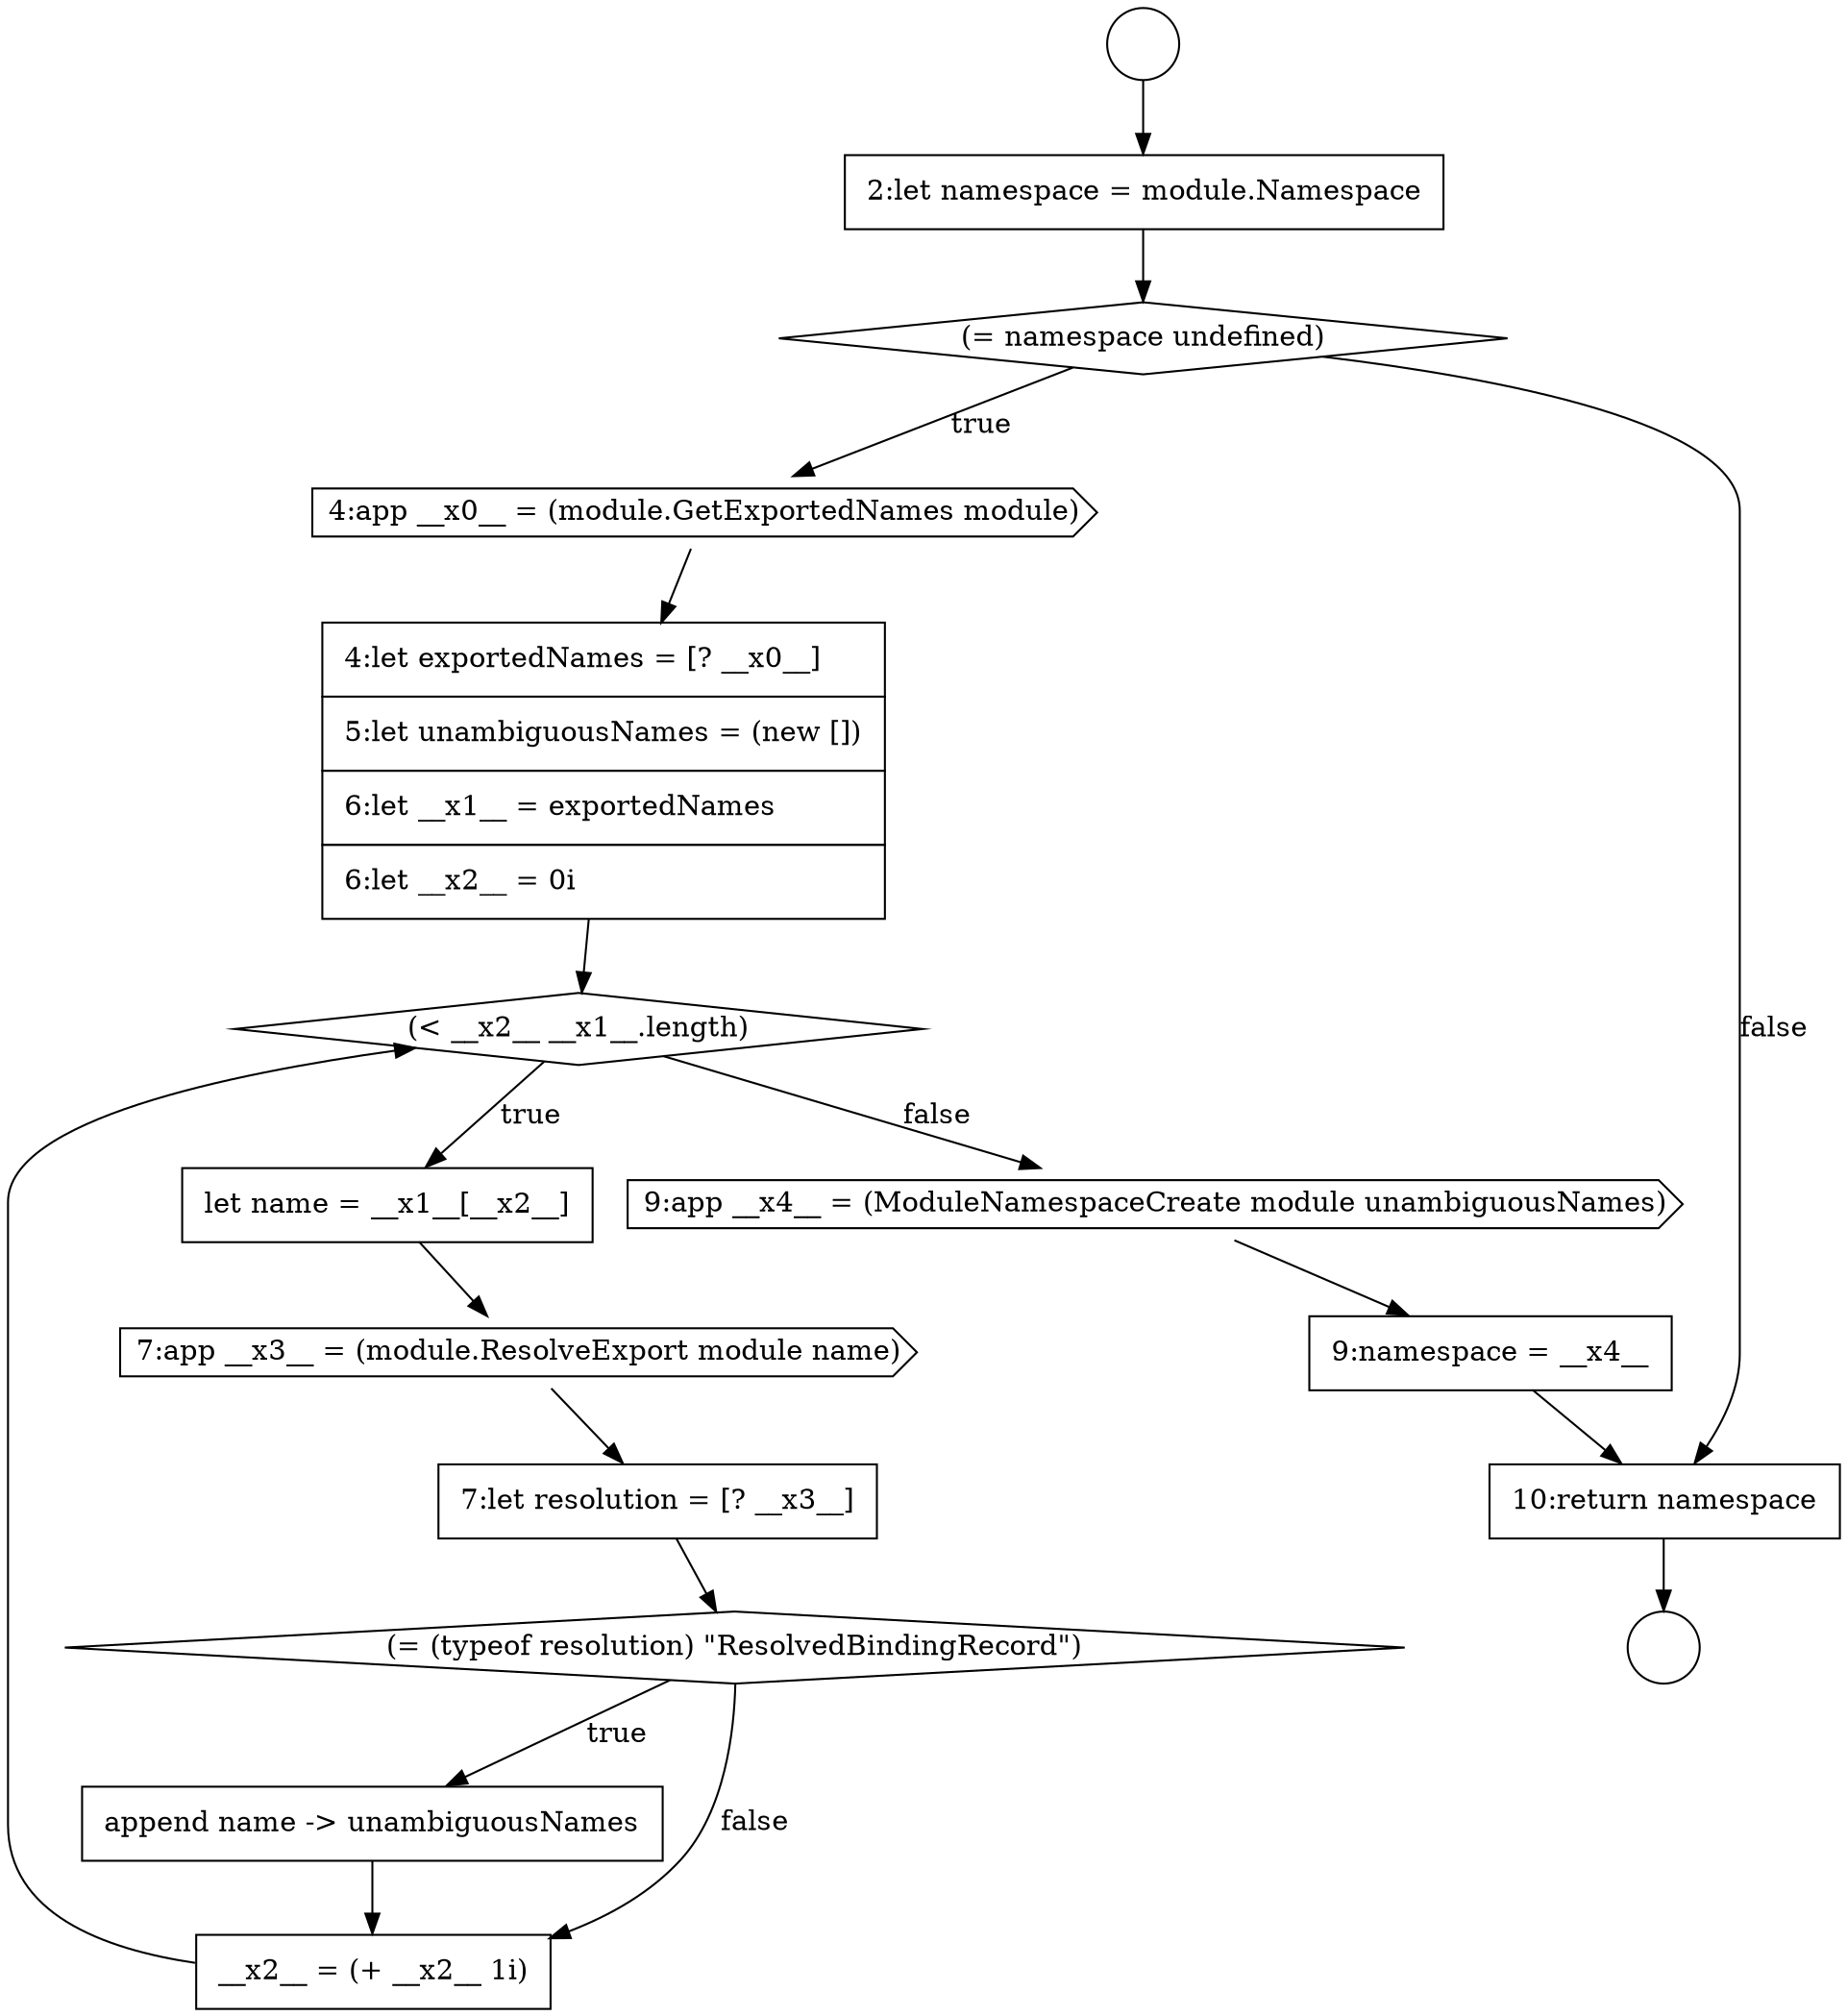 digraph {
  node11542 [shape=none, margin=0, label=<<font color="black">
    <table border="0" cellborder="1" cellspacing="0" cellpadding="10">
      <tr><td align="left">9:namespace = __x4__</td></tr>
    </table>
  </font>> color="black" fillcolor="white" style=filled]
  node11528 [shape=circle label=" " color="black" fillcolor="white" style=filled]
  node11532 [shape=cds, label=<<font color="black">4:app __x0__ = (module.GetExportedNames module)</font>> color="black" fillcolor="white" style=filled]
  node11536 [shape=cds, label=<<font color="black">7:app __x3__ = (module.ResolveExport module name)</font>> color="black" fillcolor="white" style=filled]
  node11539 [shape=none, margin=0, label=<<font color="black">
    <table border="0" cellborder="1" cellspacing="0" cellpadding="10">
      <tr><td align="left">append name -&gt; unambiguousNames</td></tr>
    </table>
  </font>> color="black" fillcolor="white" style=filled]
  node11531 [shape=diamond, label=<<font color="black">(= namespace undefined)</font>> color="black" fillcolor="white" style=filled]
  node11535 [shape=none, margin=0, label=<<font color="black">
    <table border="0" cellborder="1" cellspacing="0" cellpadding="10">
      <tr><td align="left">let name = __x1__[__x2__]</td></tr>
    </table>
  </font>> color="black" fillcolor="white" style=filled]
  node11540 [shape=none, margin=0, label=<<font color="black">
    <table border="0" cellborder="1" cellspacing="0" cellpadding="10">
      <tr><td align="left">__x2__ = (+ __x2__ 1i)</td></tr>
    </table>
  </font>> color="black" fillcolor="white" style=filled]
  node11543 [shape=none, margin=0, label=<<font color="black">
    <table border="0" cellborder="1" cellspacing="0" cellpadding="10">
      <tr><td align="left">10:return namespace</td></tr>
    </table>
  </font>> color="black" fillcolor="white" style=filled]
  node11537 [shape=none, margin=0, label=<<font color="black">
    <table border="0" cellborder="1" cellspacing="0" cellpadding="10">
      <tr><td align="left">7:let resolution = [? __x3__]</td></tr>
    </table>
  </font>> color="black" fillcolor="white" style=filled]
  node11538 [shape=diamond, label=<<font color="black">(= (typeof resolution) &quot;ResolvedBindingRecord&quot;)</font>> color="black" fillcolor="white" style=filled]
  node11533 [shape=none, margin=0, label=<<font color="black">
    <table border="0" cellborder="1" cellspacing="0" cellpadding="10">
      <tr><td align="left">4:let exportedNames = [? __x0__]</td></tr>
      <tr><td align="left">5:let unambiguousNames = (new [])</td></tr>
      <tr><td align="left">6:let __x1__ = exportedNames</td></tr>
      <tr><td align="left">6:let __x2__ = 0i</td></tr>
    </table>
  </font>> color="black" fillcolor="white" style=filled]
  node11530 [shape=none, margin=0, label=<<font color="black">
    <table border="0" cellborder="1" cellspacing="0" cellpadding="10">
      <tr><td align="left">2:let namespace = module.Namespace</td></tr>
    </table>
  </font>> color="black" fillcolor="white" style=filled]
  node11541 [shape=cds, label=<<font color="black">9:app __x4__ = (ModuleNamespaceCreate module unambiguousNames)</font>> color="black" fillcolor="white" style=filled]
  node11534 [shape=diamond, label=<<font color="black">(&lt; __x2__ __x1__.length)</font>> color="black" fillcolor="white" style=filled]
  node11529 [shape=circle label=" " color="black" fillcolor="white" style=filled]
  node11536 -> node11537 [ color="black"]
  node11533 -> node11534 [ color="black"]
  node11538 -> node11539 [label=<<font color="black">true</font>> color="black"]
  node11538 -> node11540 [label=<<font color="black">false</font>> color="black"]
  node11531 -> node11532 [label=<<font color="black">true</font>> color="black"]
  node11531 -> node11543 [label=<<font color="black">false</font>> color="black"]
  node11535 -> node11536 [ color="black"]
  node11528 -> node11530 [ color="black"]
  node11534 -> node11535 [label=<<font color="black">true</font>> color="black"]
  node11534 -> node11541 [label=<<font color="black">false</font>> color="black"]
  node11542 -> node11543 [ color="black"]
  node11539 -> node11540 [ color="black"]
  node11530 -> node11531 [ color="black"]
  node11541 -> node11542 [ color="black"]
  node11532 -> node11533 [ color="black"]
  node11543 -> node11529 [ color="black"]
  node11537 -> node11538 [ color="black"]
  node11540 -> node11534 [ color="black"]
}

